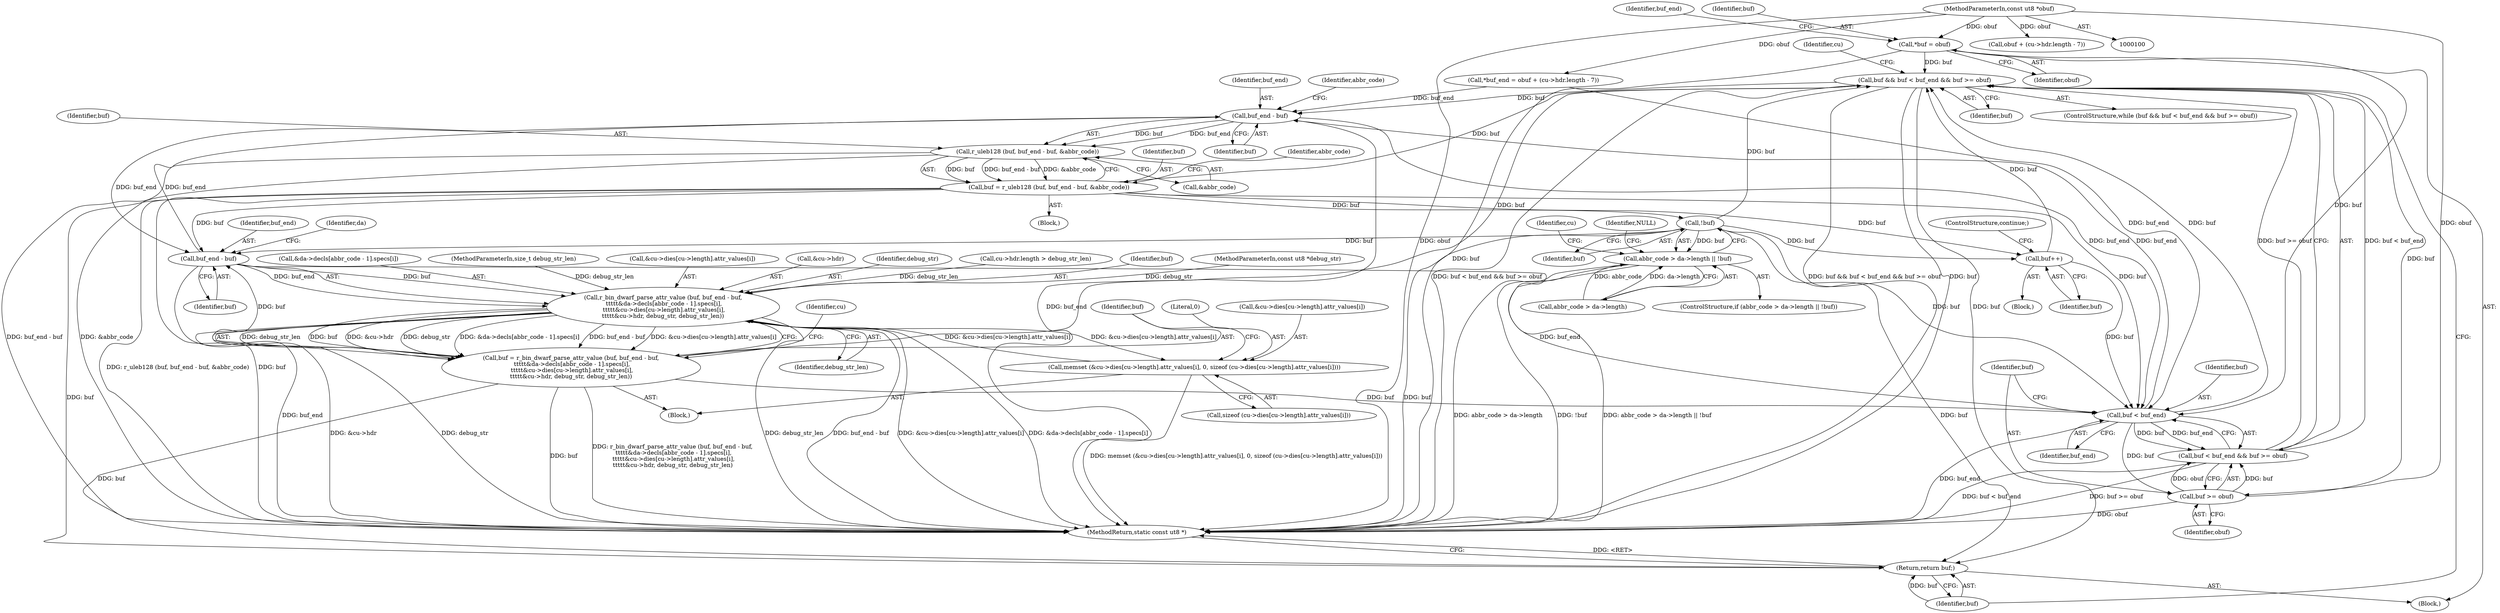 digraph "0_radare2_2ca9ab45891b6ae8e32b6c28c81eebca059cbe5d_1@pointer" {
"1000110" [label="(Call,*buf = obuf)"];
"1000102" [label="(MethodParameterIn,const ut8 *obuf)"];
"1000139" [label="(Call,buf && buf < buf_end && buf >= obuf)"];
"1000168" [label="(Call,buf_end - buf)"];
"1000142" [label="(Call,buf < buf_end)"];
"1000141" [label="(Call,buf < buf_end && buf >= obuf)"];
"1000145" [label="(Call,buf >= obuf)"];
"1000166" [label="(Call,r_uleb128 (buf, buf_end - buf, &abbr_code))"];
"1000164" [label="(Call,buf = r_uleb128 (buf, buf_end - buf, &abbr_code))"];
"1000180" [label="(Call,!buf)"];
"1000174" [label="(Call,abbr_code > da->length || !buf)"];
"1000213" [label="(Call,buf++)"];
"1000364" [label="(Call,buf_end - buf)"];
"1000362" [label="(Call,r_bin_dwarf_parse_attr_value (buf, buf_end - buf,\n \t\t\t\t\t&da->decls[abbr_code - 1].specs[i],\n \t\t\t\t\t&cu->dies[cu->length].attr_values[i],\n\t\t\t\t\t&cu->hdr, debug_str, debug_str_len))"];
"1000334" [label="(Call,memset (&cu->dies[cu->length].attr_values[i], 0, sizeof (cu->dies[cu->length].attr_values[i])))"];
"1000360" [label="(Call,buf = r_bin_dwarf_parse_attr_value (buf, buf_end - buf,\n \t\t\t\t\t&da->decls[abbr_code - 1].specs[i],\n \t\t\t\t\t&cu->dies[cu->length].attr_values[i],\n\t\t\t\t\t&cu->hdr, debug_str, debug_str_len))"];
"1000453" [label="(Return,return buf;)"];
"1000379" [label="(Call,&cu->dies[cu->length].attr_values[i])"];
"1000347" [label="(Literal,0)"];
"1000360" [label="(Call,buf = r_bin_dwarf_parse_attr_value (buf, buf_end - buf,\n \t\t\t\t\t&da->decls[abbr_code - 1].specs[i],\n \t\t\t\t\t&cu->dies[cu->length].attr_values[i],\n\t\t\t\t\t&cu->hdr, debug_str, debug_str_len))"];
"1000146" [label="(Identifier,buf)"];
"1000145" [label="(Call,buf >= obuf)"];
"1000172" [label="(Identifier,abbr_code)"];
"1000455" [label="(MethodReturn,static const ut8 *)"];
"1000142" [label="(Call,buf < buf_end)"];
"1000140" [label="(Identifier,buf)"];
"1000165" [label="(Identifier,buf)"];
"1000115" [label="(Identifier,buf_end)"];
"1000372" [label="(Identifier,da)"];
"1000348" [label="(Call,sizeof (cu->dies[cu->length].attr_values[i]))"];
"1000189" [label="(Identifier,cu)"];
"1000334" [label="(Call,memset (&cu->dies[cu->length].attr_values[i], 0, sizeof (cu->dies[cu->length].attr_values[i])))"];
"1000335" [label="(Call,&cu->dies[cu->length].attr_values[i])"];
"1000170" [label="(Identifier,buf)"];
"1000175" [label="(Call,abbr_code > da->length)"];
"1000164" [label="(Call,buf = r_uleb128 (buf, buf_end - buf, &abbr_code))"];
"1000364" [label="(Call,buf_end - buf)"];
"1000168" [label="(Call,buf_end - buf)"];
"1000197" [label="(Block,)"];
"1000144" [label="(Identifier,buf_end)"];
"1000176" [label="(Identifier,abbr_code)"];
"1000143" [label="(Identifier,buf)"];
"1000152" [label="(Identifier,cu)"];
"1000114" [label="(Call,*buf_end = obuf + (cu->hdr.length - 7))"];
"1000166" [label="(Call,r_uleb128 (buf, buf_end - buf, &abbr_code))"];
"1000147" [label="(Identifier,obuf)"];
"1000116" [label="(Call,obuf + (cu->hdr.length - 7))"];
"1000180" [label="(Call,!buf)"];
"1000181" [label="(Identifier,buf)"];
"1000391" [label="(Call,&cu->hdr)"];
"1000275" [label="(Block,)"];
"1000167" [label="(Identifier,buf)"];
"1000148" [label="(Block,)"];
"1000184" [label="(Identifier,NULL)"];
"1000138" [label="(ControlStructure,while (buf && buf < buf_end && buf >= obuf))"];
"1000111" [label="(Identifier,buf)"];
"1000214" [label="(Identifier,buf)"];
"1000395" [label="(Identifier,debug_str)"];
"1000108" [label="(Block,)"];
"1000174" [label="(Call,abbr_code > da->length || !buf)"];
"1000396" [label="(Identifier,debug_str_len)"];
"1000128" [label="(Call,cu->hdr.length > debug_str_len)"];
"1000454" [label="(Identifier,buf)"];
"1000362" [label="(Call,r_bin_dwarf_parse_attr_value (buf, buf_end - buf,\n \t\t\t\t\t&da->decls[abbr_code - 1].specs[i],\n \t\t\t\t\t&cu->dies[cu->length].attr_values[i],\n\t\t\t\t\t&cu->hdr, debug_str, debug_str_len))"];
"1000112" [label="(Identifier,obuf)"];
"1000363" [label="(Identifier,buf)"];
"1000106" [label="(MethodParameterIn,const ut8 *debug_str)"];
"1000367" [label="(Call,&da->decls[abbr_code - 1].specs[i])"];
"1000169" [label="(Identifier,buf_end)"];
"1000171" [label="(Call,&abbr_code)"];
"1000213" [label="(Call,buf++)"];
"1000453" [label="(Return,return buf;)"];
"1000173" [label="(ControlStructure,if (abbr_code > da->length || !buf))"];
"1000365" [label="(Identifier,buf_end)"];
"1000215" [label="(ControlStructure,continue;)"];
"1000110" [label="(Call,*buf = obuf)"];
"1000141" [label="(Call,buf < buf_end && buf >= obuf)"];
"1000107" [label="(MethodParameterIn,size_t debug_str_len)"];
"1000366" [label="(Identifier,buf)"];
"1000361" [label="(Identifier,buf)"];
"1000139" [label="(Call,buf && buf < buf_end && buf >= obuf)"];
"1000102" [label="(MethodParameterIn,const ut8 *obuf)"];
"1000404" [label="(Identifier,cu)"];
"1000110" -> "1000108"  [label="AST: "];
"1000110" -> "1000112"  [label="CFG: "];
"1000111" -> "1000110"  [label="AST: "];
"1000112" -> "1000110"  [label="AST: "];
"1000115" -> "1000110"  [label="CFG: "];
"1000110" -> "1000455"  [label="DDG: buf"];
"1000102" -> "1000110"  [label="DDG: obuf"];
"1000110" -> "1000139"  [label="DDG: buf"];
"1000110" -> "1000142"  [label="DDG: buf"];
"1000102" -> "1000100"  [label="AST: "];
"1000102" -> "1000455"  [label="DDG: obuf"];
"1000102" -> "1000114"  [label="DDG: obuf"];
"1000102" -> "1000116"  [label="DDG: obuf"];
"1000102" -> "1000145"  [label="DDG: obuf"];
"1000139" -> "1000138"  [label="AST: "];
"1000139" -> "1000140"  [label="CFG: "];
"1000139" -> "1000141"  [label="CFG: "];
"1000140" -> "1000139"  [label="AST: "];
"1000141" -> "1000139"  [label="AST: "];
"1000152" -> "1000139"  [label="CFG: "];
"1000454" -> "1000139"  [label="CFG: "];
"1000139" -> "1000455"  [label="DDG: buf < buf_end && buf >= obuf"];
"1000139" -> "1000455"  [label="DDG: buf && buf < buf_end && buf >= obuf"];
"1000139" -> "1000455"  [label="DDG: buf"];
"1000360" -> "1000139"  [label="DDG: buf"];
"1000213" -> "1000139"  [label="DDG: buf"];
"1000180" -> "1000139"  [label="DDG: buf"];
"1000142" -> "1000139"  [label="DDG: buf"];
"1000145" -> "1000139"  [label="DDG: buf"];
"1000164" -> "1000139"  [label="DDG: buf"];
"1000141" -> "1000139"  [label="DDG: buf < buf_end"];
"1000141" -> "1000139"  [label="DDG: buf >= obuf"];
"1000139" -> "1000168"  [label="DDG: buf"];
"1000139" -> "1000453"  [label="DDG: buf"];
"1000168" -> "1000166"  [label="AST: "];
"1000168" -> "1000170"  [label="CFG: "];
"1000169" -> "1000168"  [label="AST: "];
"1000170" -> "1000168"  [label="AST: "];
"1000172" -> "1000168"  [label="CFG: "];
"1000168" -> "1000455"  [label="DDG: buf_end"];
"1000168" -> "1000142"  [label="DDG: buf_end"];
"1000168" -> "1000166"  [label="DDG: buf"];
"1000168" -> "1000166"  [label="DDG: buf_end"];
"1000364" -> "1000168"  [label="DDG: buf_end"];
"1000142" -> "1000168"  [label="DDG: buf_end"];
"1000114" -> "1000168"  [label="DDG: buf_end"];
"1000168" -> "1000364"  [label="DDG: buf_end"];
"1000142" -> "1000141"  [label="AST: "];
"1000142" -> "1000144"  [label="CFG: "];
"1000143" -> "1000142"  [label="AST: "];
"1000144" -> "1000142"  [label="AST: "];
"1000146" -> "1000142"  [label="CFG: "];
"1000141" -> "1000142"  [label="CFG: "];
"1000142" -> "1000455"  [label="DDG: buf_end"];
"1000142" -> "1000141"  [label="DDG: buf"];
"1000142" -> "1000141"  [label="DDG: buf_end"];
"1000360" -> "1000142"  [label="DDG: buf"];
"1000213" -> "1000142"  [label="DDG: buf"];
"1000180" -> "1000142"  [label="DDG: buf"];
"1000164" -> "1000142"  [label="DDG: buf"];
"1000364" -> "1000142"  [label="DDG: buf_end"];
"1000114" -> "1000142"  [label="DDG: buf_end"];
"1000142" -> "1000145"  [label="DDG: buf"];
"1000141" -> "1000145"  [label="CFG: "];
"1000145" -> "1000141"  [label="AST: "];
"1000141" -> "1000455"  [label="DDG: buf < buf_end"];
"1000141" -> "1000455"  [label="DDG: buf >= obuf"];
"1000145" -> "1000141"  [label="DDG: buf"];
"1000145" -> "1000141"  [label="DDG: obuf"];
"1000145" -> "1000147"  [label="CFG: "];
"1000146" -> "1000145"  [label="AST: "];
"1000147" -> "1000145"  [label="AST: "];
"1000145" -> "1000455"  [label="DDG: obuf"];
"1000166" -> "1000164"  [label="AST: "];
"1000166" -> "1000171"  [label="CFG: "];
"1000167" -> "1000166"  [label="AST: "];
"1000171" -> "1000166"  [label="AST: "];
"1000164" -> "1000166"  [label="CFG: "];
"1000166" -> "1000455"  [label="DDG: buf_end - buf"];
"1000166" -> "1000455"  [label="DDG: &abbr_code"];
"1000166" -> "1000164"  [label="DDG: buf"];
"1000166" -> "1000164"  [label="DDG: buf_end - buf"];
"1000166" -> "1000164"  [label="DDG: &abbr_code"];
"1000164" -> "1000148"  [label="AST: "];
"1000165" -> "1000164"  [label="AST: "];
"1000176" -> "1000164"  [label="CFG: "];
"1000164" -> "1000455"  [label="DDG: r_uleb128 (buf, buf_end - buf, &abbr_code)"];
"1000164" -> "1000455"  [label="DDG: buf"];
"1000164" -> "1000180"  [label="DDG: buf"];
"1000164" -> "1000213"  [label="DDG: buf"];
"1000164" -> "1000364"  [label="DDG: buf"];
"1000164" -> "1000453"  [label="DDG: buf"];
"1000180" -> "1000174"  [label="AST: "];
"1000180" -> "1000181"  [label="CFG: "];
"1000181" -> "1000180"  [label="AST: "];
"1000174" -> "1000180"  [label="CFG: "];
"1000180" -> "1000455"  [label="DDG: buf"];
"1000180" -> "1000174"  [label="DDG: buf"];
"1000180" -> "1000213"  [label="DDG: buf"];
"1000180" -> "1000364"  [label="DDG: buf"];
"1000180" -> "1000453"  [label="DDG: buf"];
"1000174" -> "1000173"  [label="AST: "];
"1000174" -> "1000175"  [label="CFG: "];
"1000175" -> "1000174"  [label="AST: "];
"1000184" -> "1000174"  [label="CFG: "];
"1000189" -> "1000174"  [label="CFG: "];
"1000174" -> "1000455"  [label="DDG: !buf"];
"1000174" -> "1000455"  [label="DDG: abbr_code > da->length || !buf"];
"1000174" -> "1000455"  [label="DDG: abbr_code > da->length"];
"1000175" -> "1000174"  [label="DDG: abbr_code"];
"1000175" -> "1000174"  [label="DDG: da->length"];
"1000213" -> "1000197"  [label="AST: "];
"1000213" -> "1000214"  [label="CFG: "];
"1000214" -> "1000213"  [label="AST: "];
"1000215" -> "1000213"  [label="CFG: "];
"1000364" -> "1000362"  [label="AST: "];
"1000364" -> "1000366"  [label="CFG: "];
"1000365" -> "1000364"  [label="AST: "];
"1000366" -> "1000364"  [label="AST: "];
"1000372" -> "1000364"  [label="CFG: "];
"1000364" -> "1000455"  [label="DDG: buf_end"];
"1000364" -> "1000362"  [label="DDG: buf"];
"1000364" -> "1000362"  [label="DDG: buf_end"];
"1000360" -> "1000364"  [label="DDG: buf"];
"1000362" -> "1000360"  [label="AST: "];
"1000362" -> "1000396"  [label="CFG: "];
"1000363" -> "1000362"  [label="AST: "];
"1000367" -> "1000362"  [label="AST: "];
"1000379" -> "1000362"  [label="AST: "];
"1000391" -> "1000362"  [label="AST: "];
"1000395" -> "1000362"  [label="AST: "];
"1000396" -> "1000362"  [label="AST: "];
"1000360" -> "1000362"  [label="CFG: "];
"1000362" -> "1000455"  [label="DDG: debug_str_len"];
"1000362" -> "1000455"  [label="DDG: buf_end - buf"];
"1000362" -> "1000455"  [label="DDG: &cu->dies[cu->length].attr_values[i]"];
"1000362" -> "1000455"  [label="DDG: &da->decls[abbr_code - 1].specs[i]"];
"1000362" -> "1000455"  [label="DDG: &cu->hdr"];
"1000362" -> "1000455"  [label="DDG: debug_str"];
"1000362" -> "1000334"  [label="DDG: &cu->dies[cu->length].attr_values[i]"];
"1000362" -> "1000360"  [label="DDG: debug_str_len"];
"1000362" -> "1000360"  [label="DDG: buf"];
"1000362" -> "1000360"  [label="DDG: &cu->hdr"];
"1000362" -> "1000360"  [label="DDG: debug_str"];
"1000362" -> "1000360"  [label="DDG: &da->decls[abbr_code - 1].specs[i]"];
"1000362" -> "1000360"  [label="DDG: buf_end - buf"];
"1000362" -> "1000360"  [label="DDG: &cu->dies[cu->length].attr_values[i]"];
"1000334" -> "1000362"  [label="DDG: &cu->dies[cu->length].attr_values[i]"];
"1000106" -> "1000362"  [label="DDG: debug_str"];
"1000128" -> "1000362"  [label="DDG: debug_str_len"];
"1000107" -> "1000362"  [label="DDG: debug_str_len"];
"1000334" -> "1000275"  [label="AST: "];
"1000334" -> "1000348"  [label="CFG: "];
"1000335" -> "1000334"  [label="AST: "];
"1000347" -> "1000334"  [label="AST: "];
"1000348" -> "1000334"  [label="AST: "];
"1000361" -> "1000334"  [label="CFG: "];
"1000334" -> "1000455"  [label="DDG: memset (&cu->dies[cu->length].attr_values[i], 0, sizeof (cu->dies[cu->length].attr_values[i]))"];
"1000360" -> "1000275"  [label="AST: "];
"1000361" -> "1000360"  [label="AST: "];
"1000404" -> "1000360"  [label="CFG: "];
"1000360" -> "1000455"  [label="DDG: buf"];
"1000360" -> "1000455"  [label="DDG: r_bin_dwarf_parse_attr_value (buf, buf_end - buf,\n \t\t\t\t\t&da->decls[abbr_code - 1].specs[i],\n \t\t\t\t\t&cu->dies[cu->length].attr_values[i],\n\t\t\t\t\t&cu->hdr, debug_str, debug_str_len)"];
"1000360" -> "1000453"  [label="DDG: buf"];
"1000453" -> "1000108"  [label="AST: "];
"1000453" -> "1000454"  [label="CFG: "];
"1000454" -> "1000453"  [label="AST: "];
"1000455" -> "1000453"  [label="CFG: "];
"1000453" -> "1000455"  [label="DDG: <RET>"];
"1000454" -> "1000453"  [label="DDG: buf"];
}
